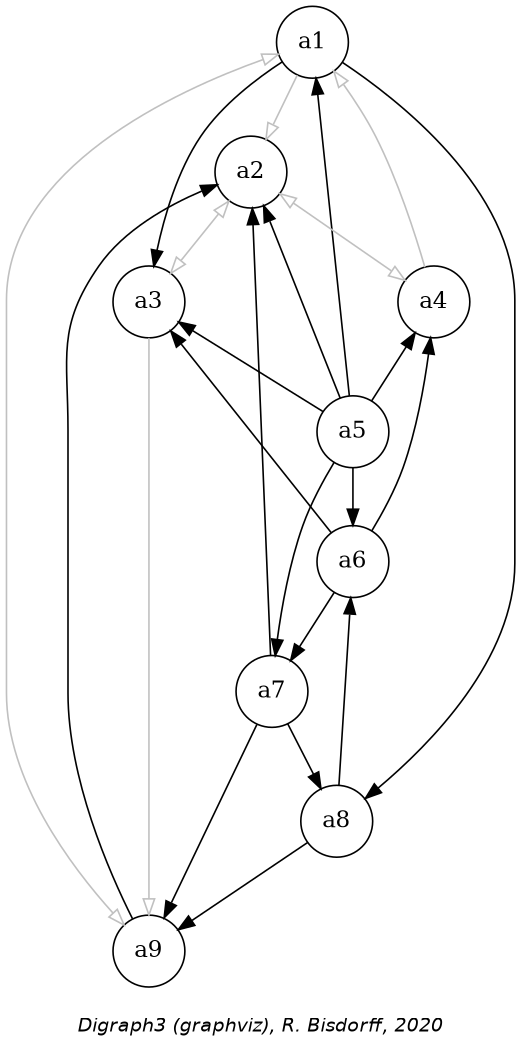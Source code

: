 digraph G {
graph [ fontname = "Helvetica-Oblique",
 fontsize = 12,
 label = "\nDigraph3 (graphviz), R. Bisdorff, 2020", size="7,7"];
n1 [shape = "circle", label = "a1"];
n2 [shape = "circle", label = "a2"];
n3 [shape = "circle", label = "a3"];
n4 [shape = "circle", label = "a4"];
n5 [shape = "circle", label = "a5"];
n6 [shape = "circle", label = "a6"];
n7 [shape = "circle", label = "a7"];
n8 [shape = "circle", label = "a8"];
n9 [shape = "circle", label = "a9"];
n1-> n2 [dir=forward, color=grey, arrowhead=empty] ;
n1-> n3 [dir=forward, color=black] ;
n1-> n4 [dir=back, color=grey, arrowtail=empty] ;
n1-> n5 [dir=back, color=black] ;
n1-> n8 [dir=forward, color=black] ;
n1-> n9 [dir=both, color=grey, arrowhead=empty, arrowtail=empty] ;
n2-> n3 [dir=both, color=grey, arrowhead=empty, arrowtail=empty] ;
n2-> n4 [dir=both, color=grey, arrowhead=empty, arrowtail=empty] ;
n2-> n5 [dir=back, color=black] ;
n2-> n7 [dir=back, color=black] ;
n2-> n9 [dir=back, color=black] ;
n3-> n5 [dir=back, color=black] ;
n3-> n6 [dir=back, color=black] ;
n3-> n9 [dir=forward, color=grey, arrowhead=empty] ;
n4-> n5 [dir=back, color=black] ;
n4-> n6 [dir=back, color=black] ;
n5-> n6 [dir=forward, color=black] ;
n5-> n7 [dir=forward, color=black] ;
n6-> n7 [dir=forward, color=black] ;
n6-> n8 [dir=back, color=black] ;
n7-> n8 [dir=forward, color=black] ;
n7-> n9 [dir=forward, color=black] ;
n8-> n9 [dir=forward, color=black] ;
}
